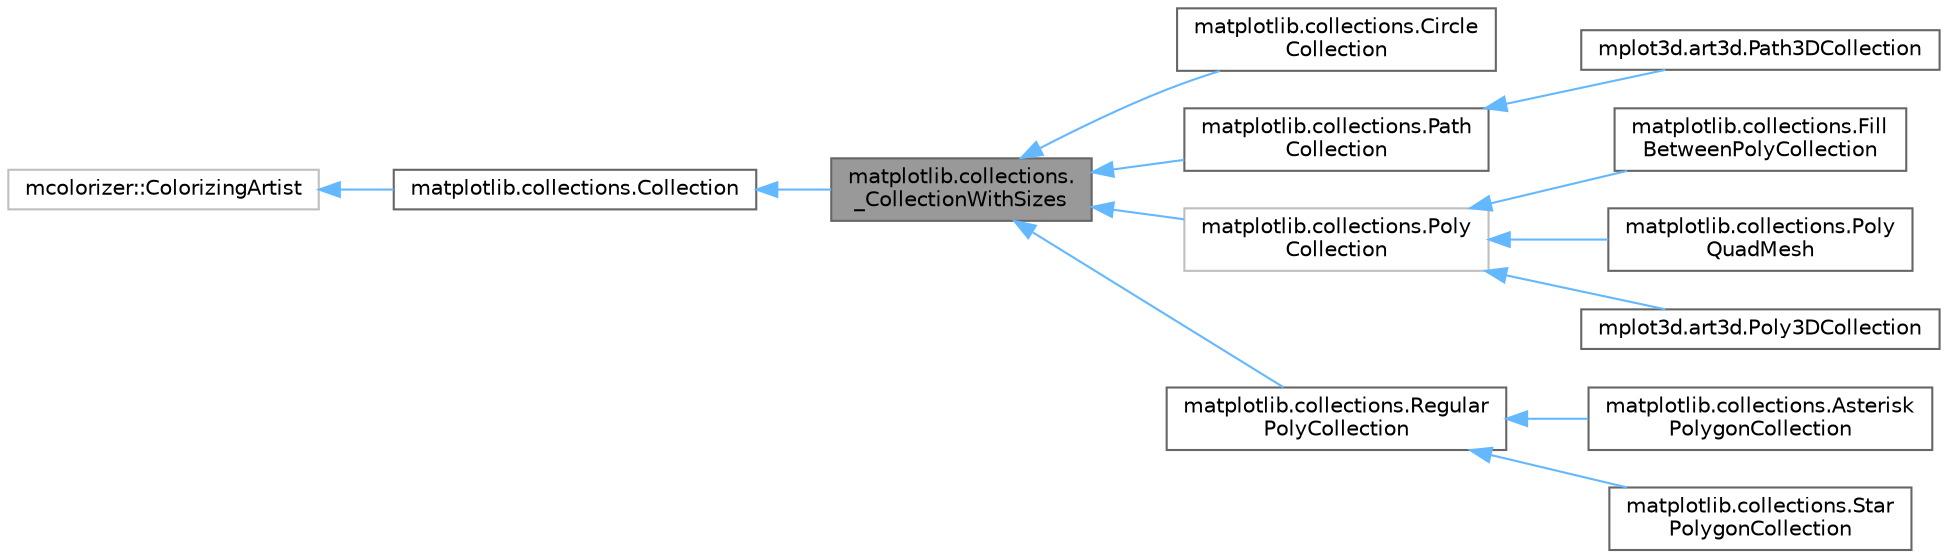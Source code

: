 digraph "matplotlib.collections._CollectionWithSizes"
{
 // LATEX_PDF_SIZE
  bgcolor="transparent";
  edge [fontname=Helvetica,fontsize=10,labelfontname=Helvetica,labelfontsize=10];
  node [fontname=Helvetica,fontsize=10,shape=box,height=0.2,width=0.4];
  rankdir="LR";
  Node1 [id="Node000001",label="matplotlib.collections.\l_CollectionWithSizes",height=0.2,width=0.4,color="gray40", fillcolor="grey60", style="filled", fontcolor="black",tooltip=" "];
  Node2 -> Node1 [id="edge1_Node000001_Node000002",dir="back",color="steelblue1",style="solid",tooltip=" "];
  Node2 [id="Node000002",label="matplotlib.collections.Collection",height=0.2,width=0.4,color="gray40", fillcolor="white", style="filled",URL="$d9/dd5/classmatplotlib_1_1collections_1_1Collection.html",tooltip=" "];
  Node3 -> Node2 [id="edge2_Node000002_Node000003",dir="back",color="steelblue1",style="solid",tooltip=" "];
  Node3 [id="Node000003",label="mcolorizer::ColorizingArtist",height=0.2,width=0.4,color="grey75", fillcolor="white", style="filled",tooltip=" "];
  Node1 -> Node4 [id="edge3_Node000001_Node000004",dir="back",color="steelblue1",style="solid",tooltip=" "];
  Node4 [id="Node000004",label="matplotlib.collections.Circle\lCollection",height=0.2,width=0.4,color="gray40", fillcolor="white", style="filled",URL="$d6/d1c/classmatplotlib_1_1collections_1_1CircleCollection.html",tooltip=" "];
  Node1 -> Node5 [id="edge4_Node000001_Node000005",dir="back",color="steelblue1",style="solid",tooltip=" "];
  Node5 [id="Node000005",label="matplotlib.collections.Path\lCollection",height=0.2,width=0.4,color="gray40", fillcolor="white", style="filled",URL="$dc/d4d/classmatplotlib_1_1collections_1_1PathCollection.html",tooltip=" "];
  Node5 -> Node6 [id="edge5_Node000005_Node000006",dir="back",color="steelblue1",style="solid",tooltip=" "];
  Node6 [id="Node000006",label="mplot3d.art3d.Path3DCollection",height=0.2,width=0.4,color="gray40", fillcolor="white", style="filled",URL="$d2/db2/classmplot3d_1_1art3d_1_1Path3DCollection.html",tooltip=" "];
  Node1 -> Node7 [id="edge6_Node000001_Node000007",dir="back",color="steelblue1",style="solid",tooltip=" "];
  Node7 [id="Node000007",label="matplotlib.collections.Poly\lCollection",height=0.2,width=0.4,color="grey75", fillcolor="white", style="filled",URL="$d0/d5c/classmatplotlib_1_1collections_1_1PolyCollection.html",tooltip=" "];
  Node7 -> Node8 [id="edge7_Node000007_Node000008",dir="back",color="steelblue1",style="solid",tooltip=" "];
  Node8 [id="Node000008",label="matplotlib.collections.Fill\lBetweenPolyCollection",height=0.2,width=0.4,color="gray40", fillcolor="white", style="filled",URL="$da/dfc/classmatplotlib_1_1collections_1_1FillBetweenPolyCollection.html",tooltip=" "];
  Node7 -> Node9 [id="edge8_Node000007_Node000009",dir="back",color="steelblue1",style="solid",tooltip=" "];
  Node9 [id="Node000009",label="matplotlib.collections.Poly\lQuadMesh",height=0.2,width=0.4,color="gray40", fillcolor="white", style="filled",URL="$dc/da2/classmatplotlib_1_1collections_1_1PolyQuadMesh.html",tooltip=" "];
  Node7 -> Node10 [id="edge9_Node000007_Node000010",dir="back",color="steelblue1",style="solid",tooltip=" "];
  Node10 [id="Node000010",label="mplot3d.art3d.Poly3DCollection",height=0.2,width=0.4,color="gray40", fillcolor="white", style="filled",URL="$d4/da5/classmplot3d_1_1art3d_1_1Poly3DCollection.html",tooltip=" "];
  Node1 -> Node11 [id="edge10_Node000001_Node000011",dir="back",color="steelblue1",style="solid",tooltip=" "];
  Node11 [id="Node000011",label="matplotlib.collections.Regular\lPolyCollection",height=0.2,width=0.4,color="gray40", fillcolor="white", style="filled",URL="$db/d2a/classmatplotlib_1_1collections_1_1RegularPolyCollection.html",tooltip=" "];
  Node11 -> Node12 [id="edge11_Node000011_Node000012",dir="back",color="steelblue1",style="solid",tooltip=" "];
  Node12 [id="Node000012",label="matplotlib.collections.Asterisk\lPolygonCollection",height=0.2,width=0.4,color="gray40", fillcolor="white", style="filled",URL="$d1/dae/classmatplotlib_1_1collections_1_1AsteriskPolygonCollection.html",tooltip=" "];
  Node11 -> Node13 [id="edge12_Node000011_Node000013",dir="back",color="steelblue1",style="solid",tooltip=" "];
  Node13 [id="Node000013",label="matplotlib.collections.Star\lPolygonCollection",height=0.2,width=0.4,color="gray40", fillcolor="white", style="filled",URL="$d5/d0e/classmatplotlib_1_1collections_1_1StarPolygonCollection.html",tooltip=" "];
}
